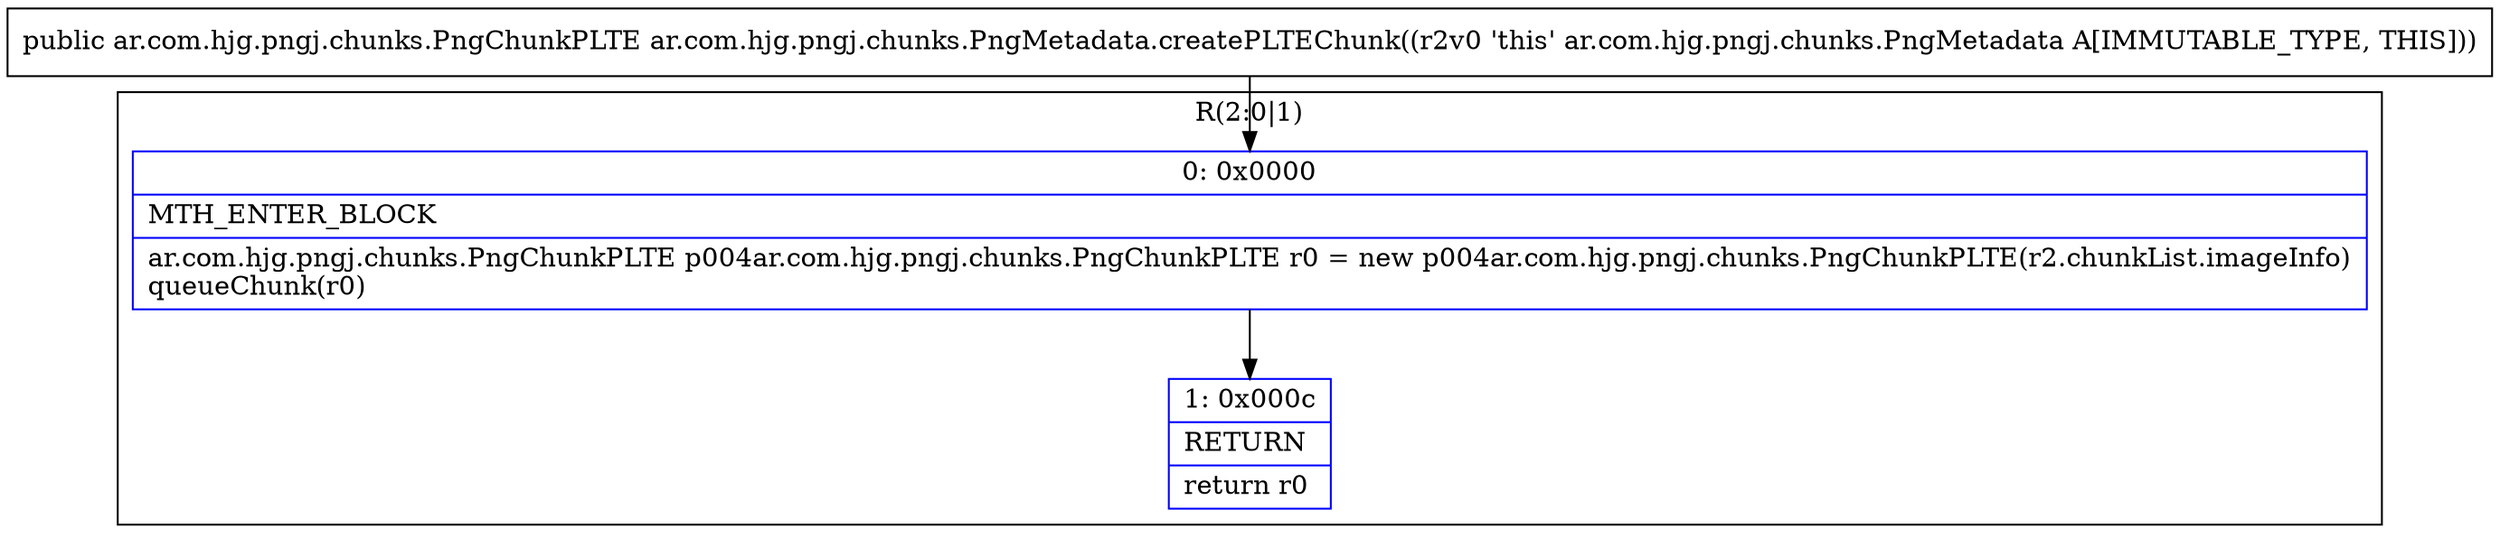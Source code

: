 digraph "CFG forar.com.hjg.pngj.chunks.PngMetadata.createPLTEChunk()Lar\/com\/hjg\/pngj\/chunks\/PngChunkPLTE;" {
subgraph cluster_Region_330331603 {
label = "R(2:0|1)";
node [shape=record,color=blue];
Node_0 [shape=record,label="{0\:\ 0x0000|MTH_ENTER_BLOCK\l|ar.com.hjg.pngj.chunks.PngChunkPLTE p004ar.com.hjg.pngj.chunks.PngChunkPLTE r0 = new p004ar.com.hjg.pngj.chunks.PngChunkPLTE(r2.chunkList.imageInfo)\lqueueChunk(r0)\l}"];
Node_1 [shape=record,label="{1\:\ 0x000c|RETURN\l|return r0\l}"];
}
MethodNode[shape=record,label="{public ar.com.hjg.pngj.chunks.PngChunkPLTE ar.com.hjg.pngj.chunks.PngMetadata.createPLTEChunk((r2v0 'this' ar.com.hjg.pngj.chunks.PngMetadata A[IMMUTABLE_TYPE, THIS])) }"];
MethodNode -> Node_0;
Node_0 -> Node_1;
}

